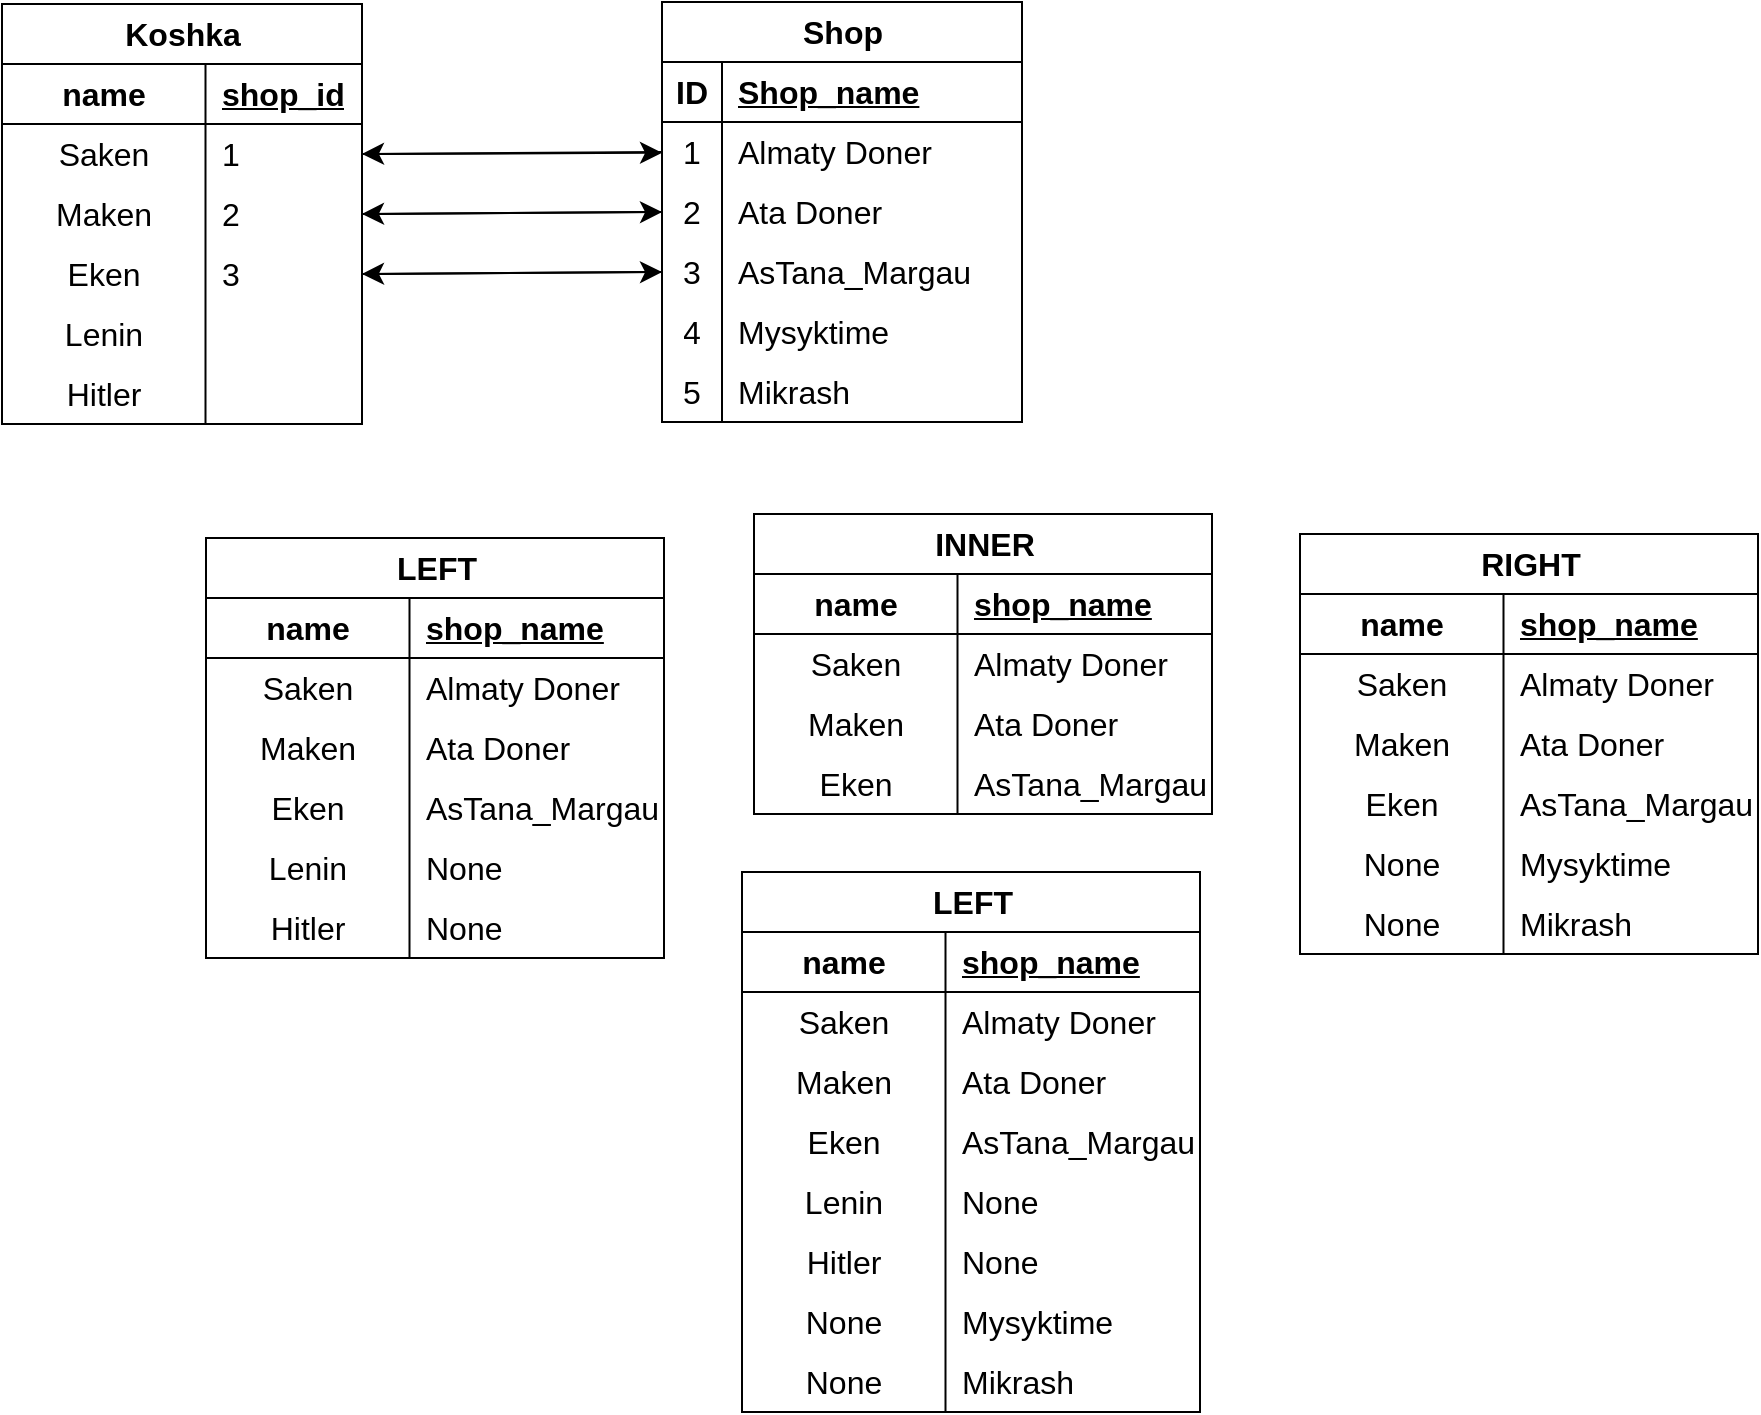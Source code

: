 <mxfile version="21.2.1" type="github">
  <diagram name="Page-1" id="oTJEGH0qG9EOjpJchrXq">
    <mxGraphModel dx="1280" dy="932" grid="0" gridSize="10" guides="1" tooltips="1" connect="1" arrows="1" fold="1" page="0" pageScale="1" pageWidth="850" pageHeight="1100" math="0" shadow="0">
      <root>
        <mxCell id="0" />
        <mxCell id="1" parent="0" />
        <mxCell id="uhhG-tSbH3f3rpzBhe6S-27" value="Koshka" style="shape=table;startSize=30;container=1;collapsible=1;childLayout=tableLayout;fixedRows=1;rowLines=0;fontStyle=1;align=center;resizeLast=1;html=1;fontSize=16;" vertex="1" parent="1">
          <mxGeometry x="-242" y="-24" width="180" height="210" as="geometry" />
        </mxCell>
        <mxCell id="uhhG-tSbH3f3rpzBhe6S-28" value="" style="shape=tableRow;horizontal=0;startSize=0;swimlaneHead=0;swimlaneBody=0;fillColor=none;collapsible=0;dropTarget=0;points=[[0,0.5],[1,0.5]];portConstraint=eastwest;top=0;left=0;right=0;bottom=1;fontSize=16;" vertex="1" parent="uhhG-tSbH3f3rpzBhe6S-27">
          <mxGeometry y="30" width="180" height="30" as="geometry" />
        </mxCell>
        <mxCell id="uhhG-tSbH3f3rpzBhe6S-29" value="name" style="shape=partialRectangle;connectable=0;fillColor=none;top=0;left=0;bottom=0;right=0;fontStyle=1;overflow=hidden;whiteSpace=wrap;html=1;fontSize=16;" vertex="1" parent="uhhG-tSbH3f3rpzBhe6S-28">
          <mxGeometry width="101.75" height="30" as="geometry">
            <mxRectangle width="101.75" height="30" as="alternateBounds" />
          </mxGeometry>
        </mxCell>
        <mxCell id="uhhG-tSbH3f3rpzBhe6S-30" value="shop_id" style="shape=partialRectangle;connectable=0;fillColor=none;top=0;left=0;bottom=0;right=0;align=left;spacingLeft=6;fontStyle=5;overflow=hidden;whiteSpace=wrap;html=1;fontSize=16;" vertex="1" parent="uhhG-tSbH3f3rpzBhe6S-28">
          <mxGeometry x="101.75" width="78.25" height="30" as="geometry">
            <mxRectangle width="78.25" height="30" as="alternateBounds" />
          </mxGeometry>
        </mxCell>
        <mxCell id="uhhG-tSbH3f3rpzBhe6S-31" value="" style="shape=tableRow;horizontal=0;startSize=0;swimlaneHead=0;swimlaneBody=0;fillColor=none;collapsible=0;dropTarget=0;points=[[0,0.5],[1,0.5]];portConstraint=eastwest;top=0;left=0;right=0;bottom=0;fontSize=16;" vertex="1" parent="uhhG-tSbH3f3rpzBhe6S-27">
          <mxGeometry y="60" width="180" height="30" as="geometry" />
        </mxCell>
        <mxCell id="uhhG-tSbH3f3rpzBhe6S-32" value="Saken" style="shape=partialRectangle;connectable=0;fillColor=none;top=0;left=0;bottom=0;right=0;editable=1;overflow=hidden;whiteSpace=wrap;html=1;fontSize=16;" vertex="1" parent="uhhG-tSbH3f3rpzBhe6S-31">
          <mxGeometry width="101.75" height="30" as="geometry">
            <mxRectangle width="101.75" height="30" as="alternateBounds" />
          </mxGeometry>
        </mxCell>
        <mxCell id="uhhG-tSbH3f3rpzBhe6S-33" value="1" style="shape=partialRectangle;connectable=0;fillColor=none;top=0;left=0;bottom=0;right=0;align=left;spacingLeft=6;overflow=hidden;whiteSpace=wrap;html=1;fontSize=16;" vertex="1" parent="uhhG-tSbH3f3rpzBhe6S-31">
          <mxGeometry x="101.75" width="78.25" height="30" as="geometry">
            <mxRectangle width="78.25" height="30" as="alternateBounds" />
          </mxGeometry>
        </mxCell>
        <mxCell id="uhhG-tSbH3f3rpzBhe6S-34" value="" style="shape=tableRow;horizontal=0;startSize=0;swimlaneHead=0;swimlaneBody=0;fillColor=none;collapsible=0;dropTarget=0;points=[[0,0.5],[1,0.5]];portConstraint=eastwest;top=0;left=0;right=0;bottom=0;fontSize=16;" vertex="1" parent="uhhG-tSbH3f3rpzBhe6S-27">
          <mxGeometry y="90" width="180" height="30" as="geometry" />
        </mxCell>
        <mxCell id="uhhG-tSbH3f3rpzBhe6S-35" value="&lt;div&gt;Maken&lt;/div&gt;" style="shape=partialRectangle;connectable=0;fillColor=none;top=0;left=0;bottom=0;right=0;editable=1;overflow=hidden;whiteSpace=wrap;html=1;fontSize=16;" vertex="1" parent="uhhG-tSbH3f3rpzBhe6S-34">
          <mxGeometry width="101.75" height="30" as="geometry">
            <mxRectangle width="101.75" height="30" as="alternateBounds" />
          </mxGeometry>
        </mxCell>
        <mxCell id="uhhG-tSbH3f3rpzBhe6S-36" value="2" style="shape=partialRectangle;connectable=0;fillColor=none;top=0;left=0;bottom=0;right=0;align=left;spacingLeft=6;overflow=hidden;whiteSpace=wrap;html=1;fontSize=16;" vertex="1" parent="uhhG-tSbH3f3rpzBhe6S-34">
          <mxGeometry x="101.75" width="78.25" height="30" as="geometry">
            <mxRectangle width="78.25" height="30" as="alternateBounds" />
          </mxGeometry>
        </mxCell>
        <mxCell id="uhhG-tSbH3f3rpzBhe6S-37" value="" style="shape=tableRow;horizontal=0;startSize=0;swimlaneHead=0;swimlaneBody=0;fillColor=none;collapsible=0;dropTarget=0;points=[[0,0.5],[1,0.5]];portConstraint=eastwest;top=0;left=0;right=0;bottom=0;fontSize=16;" vertex="1" parent="uhhG-tSbH3f3rpzBhe6S-27">
          <mxGeometry y="120" width="180" height="30" as="geometry" />
        </mxCell>
        <mxCell id="uhhG-tSbH3f3rpzBhe6S-38" value="Eken" style="shape=partialRectangle;connectable=0;fillColor=none;top=0;left=0;bottom=0;right=0;editable=1;overflow=hidden;whiteSpace=wrap;html=1;fontSize=16;" vertex="1" parent="uhhG-tSbH3f3rpzBhe6S-37">
          <mxGeometry width="101.75" height="30" as="geometry">
            <mxRectangle width="101.75" height="30" as="alternateBounds" />
          </mxGeometry>
        </mxCell>
        <mxCell id="uhhG-tSbH3f3rpzBhe6S-39" value="3" style="shape=partialRectangle;connectable=0;fillColor=none;top=0;left=0;bottom=0;right=0;align=left;spacingLeft=6;overflow=hidden;whiteSpace=wrap;html=1;fontSize=16;" vertex="1" parent="uhhG-tSbH3f3rpzBhe6S-37">
          <mxGeometry x="101.75" width="78.25" height="30" as="geometry">
            <mxRectangle width="78.25" height="30" as="alternateBounds" />
          </mxGeometry>
        </mxCell>
        <mxCell id="uhhG-tSbH3f3rpzBhe6S-40" style="shape=tableRow;horizontal=0;startSize=0;swimlaneHead=0;swimlaneBody=0;fillColor=none;collapsible=0;dropTarget=0;points=[[0,0.5],[1,0.5]];portConstraint=eastwest;top=0;left=0;right=0;bottom=0;fontSize=16;" vertex="1" parent="uhhG-tSbH3f3rpzBhe6S-27">
          <mxGeometry y="150" width="180" height="30" as="geometry" />
        </mxCell>
        <mxCell id="uhhG-tSbH3f3rpzBhe6S-41" value="Lenin" style="shape=partialRectangle;connectable=0;fillColor=none;top=0;left=0;bottom=0;right=0;editable=1;overflow=hidden;whiteSpace=wrap;html=1;fontSize=16;" vertex="1" parent="uhhG-tSbH3f3rpzBhe6S-40">
          <mxGeometry width="101.75" height="30" as="geometry">
            <mxRectangle width="101.75" height="30" as="alternateBounds" />
          </mxGeometry>
        </mxCell>
        <mxCell id="uhhG-tSbH3f3rpzBhe6S-42" style="shape=partialRectangle;connectable=0;fillColor=none;top=0;left=0;bottom=0;right=0;align=left;spacingLeft=6;overflow=hidden;whiteSpace=wrap;html=1;fontSize=16;" vertex="1" parent="uhhG-tSbH3f3rpzBhe6S-40">
          <mxGeometry x="101.75" width="78.25" height="30" as="geometry">
            <mxRectangle width="78.25" height="30" as="alternateBounds" />
          </mxGeometry>
        </mxCell>
        <mxCell id="uhhG-tSbH3f3rpzBhe6S-43" style="shape=tableRow;horizontal=0;startSize=0;swimlaneHead=0;swimlaneBody=0;fillColor=none;collapsible=0;dropTarget=0;points=[[0,0.5],[1,0.5]];portConstraint=eastwest;top=0;left=0;right=0;bottom=0;fontSize=16;" vertex="1" parent="uhhG-tSbH3f3rpzBhe6S-27">
          <mxGeometry y="180" width="180" height="30" as="geometry" />
        </mxCell>
        <mxCell id="uhhG-tSbH3f3rpzBhe6S-44" value="Hitler" style="shape=partialRectangle;connectable=0;fillColor=none;top=0;left=0;bottom=0;right=0;editable=1;overflow=hidden;whiteSpace=wrap;html=1;fontSize=16;" vertex="1" parent="uhhG-tSbH3f3rpzBhe6S-43">
          <mxGeometry width="101.75" height="30" as="geometry">
            <mxRectangle width="101.75" height="30" as="alternateBounds" />
          </mxGeometry>
        </mxCell>
        <mxCell id="uhhG-tSbH3f3rpzBhe6S-45" style="shape=partialRectangle;connectable=0;fillColor=none;top=0;left=0;bottom=0;right=0;align=left;spacingLeft=6;overflow=hidden;whiteSpace=wrap;html=1;fontSize=16;" vertex="1" parent="uhhG-tSbH3f3rpzBhe6S-43">
          <mxGeometry x="101.75" width="78.25" height="30" as="geometry">
            <mxRectangle width="78.25" height="30" as="alternateBounds" />
          </mxGeometry>
        </mxCell>
        <mxCell id="uhhG-tSbH3f3rpzBhe6S-46" value="Shop" style="shape=table;startSize=30;container=1;collapsible=1;childLayout=tableLayout;fixedRows=1;rowLines=0;fontStyle=1;align=center;resizeLast=1;html=1;fontSize=16;" vertex="1" parent="1">
          <mxGeometry x="88" y="-25" width="180" height="210" as="geometry" />
        </mxCell>
        <mxCell id="uhhG-tSbH3f3rpzBhe6S-47" value="" style="shape=tableRow;horizontal=0;startSize=0;swimlaneHead=0;swimlaneBody=0;fillColor=none;collapsible=0;dropTarget=0;points=[[0,0.5],[1,0.5]];portConstraint=eastwest;top=0;left=0;right=0;bottom=1;fontSize=16;" vertex="1" parent="uhhG-tSbH3f3rpzBhe6S-46">
          <mxGeometry y="30" width="180" height="30" as="geometry" />
        </mxCell>
        <mxCell id="uhhG-tSbH3f3rpzBhe6S-48" value="ID" style="shape=partialRectangle;connectable=0;fillColor=none;top=0;left=0;bottom=0;right=0;fontStyle=1;overflow=hidden;whiteSpace=wrap;html=1;fontSize=16;" vertex="1" parent="uhhG-tSbH3f3rpzBhe6S-47">
          <mxGeometry width="30" height="30" as="geometry">
            <mxRectangle width="30" height="30" as="alternateBounds" />
          </mxGeometry>
        </mxCell>
        <mxCell id="uhhG-tSbH3f3rpzBhe6S-49" value="Shop_name" style="shape=partialRectangle;connectable=0;fillColor=none;top=0;left=0;bottom=0;right=0;align=left;spacingLeft=6;fontStyle=5;overflow=hidden;whiteSpace=wrap;html=1;fontSize=16;" vertex="1" parent="uhhG-tSbH3f3rpzBhe6S-47">
          <mxGeometry x="30" width="150" height="30" as="geometry">
            <mxRectangle width="150" height="30" as="alternateBounds" />
          </mxGeometry>
        </mxCell>
        <mxCell id="uhhG-tSbH3f3rpzBhe6S-50" value="" style="shape=tableRow;horizontal=0;startSize=0;swimlaneHead=0;swimlaneBody=0;fillColor=none;collapsible=0;dropTarget=0;points=[[0,0.5],[1,0.5]];portConstraint=eastwest;top=0;left=0;right=0;bottom=0;fontSize=16;" vertex="1" parent="uhhG-tSbH3f3rpzBhe6S-46">
          <mxGeometry y="60" width="180" height="30" as="geometry" />
        </mxCell>
        <mxCell id="uhhG-tSbH3f3rpzBhe6S-51" value="&lt;div&gt;1&lt;/div&gt;" style="shape=partialRectangle;connectable=0;fillColor=none;top=0;left=0;bottom=0;right=0;editable=1;overflow=hidden;whiteSpace=wrap;html=1;fontSize=16;" vertex="1" parent="uhhG-tSbH3f3rpzBhe6S-50">
          <mxGeometry width="30" height="30" as="geometry">
            <mxRectangle width="30" height="30" as="alternateBounds" />
          </mxGeometry>
        </mxCell>
        <mxCell id="uhhG-tSbH3f3rpzBhe6S-52" value="&lt;div&gt;Almaty Doner&lt;br&gt;&lt;/div&gt;" style="shape=partialRectangle;connectable=0;fillColor=none;top=0;left=0;bottom=0;right=0;align=left;spacingLeft=6;overflow=hidden;whiteSpace=wrap;html=1;fontSize=16;" vertex="1" parent="uhhG-tSbH3f3rpzBhe6S-50">
          <mxGeometry x="30" width="150" height="30" as="geometry">
            <mxRectangle width="150" height="30" as="alternateBounds" />
          </mxGeometry>
        </mxCell>
        <mxCell id="uhhG-tSbH3f3rpzBhe6S-53" value="" style="shape=tableRow;horizontal=0;startSize=0;swimlaneHead=0;swimlaneBody=0;fillColor=none;collapsible=0;dropTarget=0;points=[[0,0.5],[1,0.5]];portConstraint=eastwest;top=0;left=0;right=0;bottom=0;fontSize=16;" vertex="1" parent="uhhG-tSbH3f3rpzBhe6S-46">
          <mxGeometry y="90" width="180" height="30" as="geometry" />
        </mxCell>
        <mxCell id="uhhG-tSbH3f3rpzBhe6S-54" value="2" style="shape=partialRectangle;connectable=0;fillColor=none;top=0;left=0;bottom=0;right=0;editable=1;overflow=hidden;whiteSpace=wrap;html=1;fontSize=16;" vertex="1" parent="uhhG-tSbH3f3rpzBhe6S-53">
          <mxGeometry width="30" height="30" as="geometry">
            <mxRectangle width="30" height="30" as="alternateBounds" />
          </mxGeometry>
        </mxCell>
        <mxCell id="uhhG-tSbH3f3rpzBhe6S-55" value="&lt;div&gt;Ata Doner&lt;/div&gt;" style="shape=partialRectangle;connectable=0;fillColor=none;top=0;left=0;bottom=0;right=0;align=left;spacingLeft=6;overflow=hidden;whiteSpace=wrap;html=1;fontSize=16;" vertex="1" parent="uhhG-tSbH3f3rpzBhe6S-53">
          <mxGeometry x="30" width="150" height="30" as="geometry">
            <mxRectangle width="150" height="30" as="alternateBounds" />
          </mxGeometry>
        </mxCell>
        <mxCell id="uhhG-tSbH3f3rpzBhe6S-56" value="" style="shape=tableRow;horizontal=0;startSize=0;swimlaneHead=0;swimlaneBody=0;fillColor=none;collapsible=0;dropTarget=0;points=[[0,0.5],[1,0.5]];portConstraint=eastwest;top=0;left=0;right=0;bottom=0;fontSize=16;" vertex="1" parent="uhhG-tSbH3f3rpzBhe6S-46">
          <mxGeometry y="120" width="180" height="30" as="geometry" />
        </mxCell>
        <mxCell id="uhhG-tSbH3f3rpzBhe6S-57" value="3" style="shape=partialRectangle;connectable=0;fillColor=none;top=0;left=0;bottom=0;right=0;editable=1;overflow=hidden;whiteSpace=wrap;html=1;fontSize=16;" vertex="1" parent="uhhG-tSbH3f3rpzBhe6S-56">
          <mxGeometry width="30" height="30" as="geometry">
            <mxRectangle width="30" height="30" as="alternateBounds" />
          </mxGeometry>
        </mxCell>
        <mxCell id="uhhG-tSbH3f3rpzBhe6S-58" value="&lt;div&gt;AsTana_Margau&lt;/div&gt;" style="shape=partialRectangle;connectable=0;fillColor=none;top=0;left=0;bottom=0;right=0;align=left;spacingLeft=6;overflow=hidden;whiteSpace=wrap;html=1;fontSize=16;" vertex="1" parent="uhhG-tSbH3f3rpzBhe6S-56">
          <mxGeometry x="30" width="150" height="30" as="geometry">
            <mxRectangle width="150" height="30" as="alternateBounds" />
          </mxGeometry>
        </mxCell>
        <mxCell id="uhhG-tSbH3f3rpzBhe6S-59" style="shape=tableRow;horizontal=0;startSize=0;swimlaneHead=0;swimlaneBody=0;fillColor=none;collapsible=0;dropTarget=0;points=[[0,0.5],[1,0.5]];portConstraint=eastwest;top=0;left=0;right=0;bottom=0;fontSize=16;" vertex="1" parent="uhhG-tSbH3f3rpzBhe6S-46">
          <mxGeometry y="150" width="180" height="30" as="geometry" />
        </mxCell>
        <mxCell id="uhhG-tSbH3f3rpzBhe6S-60" value="4" style="shape=partialRectangle;connectable=0;fillColor=none;top=0;left=0;bottom=0;right=0;editable=1;overflow=hidden;whiteSpace=wrap;html=1;fontSize=16;" vertex="1" parent="uhhG-tSbH3f3rpzBhe6S-59">
          <mxGeometry width="30" height="30" as="geometry">
            <mxRectangle width="30" height="30" as="alternateBounds" />
          </mxGeometry>
        </mxCell>
        <mxCell id="uhhG-tSbH3f3rpzBhe6S-61" value="Mysyktime" style="shape=partialRectangle;connectable=0;fillColor=none;top=0;left=0;bottom=0;right=0;align=left;spacingLeft=6;overflow=hidden;whiteSpace=wrap;html=1;fontSize=16;" vertex="1" parent="uhhG-tSbH3f3rpzBhe6S-59">
          <mxGeometry x="30" width="150" height="30" as="geometry">
            <mxRectangle width="150" height="30" as="alternateBounds" />
          </mxGeometry>
        </mxCell>
        <mxCell id="uhhG-tSbH3f3rpzBhe6S-62" style="shape=tableRow;horizontal=0;startSize=0;swimlaneHead=0;swimlaneBody=0;fillColor=none;collapsible=0;dropTarget=0;points=[[0,0.5],[1,0.5]];portConstraint=eastwest;top=0;left=0;right=0;bottom=0;fontSize=16;" vertex="1" parent="uhhG-tSbH3f3rpzBhe6S-46">
          <mxGeometry y="180" width="180" height="30" as="geometry" />
        </mxCell>
        <mxCell id="uhhG-tSbH3f3rpzBhe6S-63" value="5" style="shape=partialRectangle;connectable=0;fillColor=none;top=0;left=0;bottom=0;right=0;editable=1;overflow=hidden;whiteSpace=wrap;html=1;fontSize=16;" vertex="1" parent="uhhG-tSbH3f3rpzBhe6S-62">
          <mxGeometry width="30" height="30" as="geometry">
            <mxRectangle width="30" height="30" as="alternateBounds" />
          </mxGeometry>
        </mxCell>
        <mxCell id="uhhG-tSbH3f3rpzBhe6S-64" value="Mikrash" style="shape=partialRectangle;connectable=0;fillColor=none;top=0;left=0;bottom=0;right=0;align=left;spacingLeft=6;overflow=hidden;whiteSpace=wrap;html=1;fontSize=16;" vertex="1" parent="uhhG-tSbH3f3rpzBhe6S-62">
          <mxGeometry x="30" width="150" height="30" as="geometry">
            <mxRectangle width="150" height="30" as="alternateBounds" />
          </mxGeometry>
        </mxCell>
        <mxCell id="uhhG-tSbH3f3rpzBhe6S-65" value="LEFT" style="shape=table;startSize=30;container=1;collapsible=1;childLayout=tableLayout;fixedRows=1;rowLines=0;fontStyle=1;align=center;resizeLast=1;html=1;fontSize=16;" vertex="1" parent="1">
          <mxGeometry x="-140" y="243" width="229" height="210" as="geometry" />
        </mxCell>
        <mxCell id="uhhG-tSbH3f3rpzBhe6S-66" value="" style="shape=tableRow;horizontal=0;startSize=0;swimlaneHead=0;swimlaneBody=0;fillColor=none;collapsible=0;dropTarget=0;points=[[0,0.5],[1,0.5]];portConstraint=eastwest;top=0;left=0;right=0;bottom=1;fontSize=16;" vertex="1" parent="uhhG-tSbH3f3rpzBhe6S-65">
          <mxGeometry y="30" width="229" height="30" as="geometry" />
        </mxCell>
        <mxCell id="uhhG-tSbH3f3rpzBhe6S-67" value="name" style="shape=partialRectangle;connectable=0;fillColor=none;top=0;left=0;bottom=0;right=0;fontStyle=1;overflow=hidden;whiteSpace=wrap;html=1;fontSize=16;" vertex="1" parent="uhhG-tSbH3f3rpzBhe6S-66">
          <mxGeometry width="101.75" height="30" as="geometry">
            <mxRectangle width="101.75" height="30" as="alternateBounds" />
          </mxGeometry>
        </mxCell>
        <mxCell id="uhhG-tSbH3f3rpzBhe6S-68" value="shop_name" style="shape=partialRectangle;connectable=0;fillColor=none;top=0;left=0;bottom=0;right=0;align=left;spacingLeft=6;fontStyle=5;overflow=hidden;whiteSpace=wrap;html=1;fontSize=16;" vertex="1" parent="uhhG-tSbH3f3rpzBhe6S-66">
          <mxGeometry x="101.75" width="127.25" height="30" as="geometry">
            <mxRectangle width="127.25" height="30" as="alternateBounds" />
          </mxGeometry>
        </mxCell>
        <mxCell id="uhhG-tSbH3f3rpzBhe6S-69" value="" style="shape=tableRow;horizontal=0;startSize=0;swimlaneHead=0;swimlaneBody=0;fillColor=none;collapsible=0;dropTarget=0;points=[[0,0.5],[1,0.5]];portConstraint=eastwest;top=0;left=0;right=0;bottom=0;fontSize=16;" vertex="1" parent="uhhG-tSbH3f3rpzBhe6S-65">
          <mxGeometry y="60" width="229" height="30" as="geometry" />
        </mxCell>
        <mxCell id="uhhG-tSbH3f3rpzBhe6S-70" value="Saken" style="shape=partialRectangle;connectable=0;fillColor=none;top=0;left=0;bottom=0;right=0;editable=1;overflow=hidden;whiteSpace=wrap;html=1;fontSize=16;" vertex="1" parent="uhhG-tSbH3f3rpzBhe6S-69">
          <mxGeometry width="101.75" height="30" as="geometry">
            <mxRectangle width="101.75" height="30" as="alternateBounds" />
          </mxGeometry>
        </mxCell>
        <mxCell id="uhhG-tSbH3f3rpzBhe6S-71" value="&lt;div&gt;Almaty Doner&lt;br&gt;&lt;/div&gt;" style="shape=partialRectangle;connectable=0;fillColor=none;top=0;left=0;bottom=0;right=0;align=left;spacingLeft=6;overflow=hidden;whiteSpace=wrap;html=1;fontSize=16;" vertex="1" parent="uhhG-tSbH3f3rpzBhe6S-69">
          <mxGeometry x="101.75" width="127.25" height="30" as="geometry">
            <mxRectangle width="127.25" height="30" as="alternateBounds" />
          </mxGeometry>
        </mxCell>
        <mxCell id="uhhG-tSbH3f3rpzBhe6S-72" value="" style="shape=tableRow;horizontal=0;startSize=0;swimlaneHead=0;swimlaneBody=0;fillColor=none;collapsible=0;dropTarget=0;points=[[0,0.5],[1,0.5]];portConstraint=eastwest;top=0;left=0;right=0;bottom=0;fontSize=16;" vertex="1" parent="uhhG-tSbH3f3rpzBhe6S-65">
          <mxGeometry y="90" width="229" height="30" as="geometry" />
        </mxCell>
        <mxCell id="uhhG-tSbH3f3rpzBhe6S-73" value="&lt;div&gt;Maken&lt;/div&gt;" style="shape=partialRectangle;connectable=0;fillColor=none;top=0;left=0;bottom=0;right=0;editable=1;overflow=hidden;whiteSpace=wrap;html=1;fontSize=16;" vertex="1" parent="uhhG-tSbH3f3rpzBhe6S-72">
          <mxGeometry width="101.75" height="30" as="geometry">
            <mxRectangle width="101.75" height="30" as="alternateBounds" />
          </mxGeometry>
        </mxCell>
        <mxCell id="uhhG-tSbH3f3rpzBhe6S-74" value="&lt;div&gt;Ata Doner&lt;/div&gt;" style="shape=partialRectangle;connectable=0;fillColor=none;top=0;left=0;bottom=0;right=0;align=left;spacingLeft=6;overflow=hidden;whiteSpace=wrap;html=1;fontSize=16;" vertex="1" parent="uhhG-tSbH3f3rpzBhe6S-72">
          <mxGeometry x="101.75" width="127.25" height="30" as="geometry">
            <mxRectangle width="127.25" height="30" as="alternateBounds" />
          </mxGeometry>
        </mxCell>
        <mxCell id="uhhG-tSbH3f3rpzBhe6S-75" value="" style="shape=tableRow;horizontal=0;startSize=0;swimlaneHead=0;swimlaneBody=0;fillColor=none;collapsible=0;dropTarget=0;points=[[0,0.5],[1,0.5]];portConstraint=eastwest;top=0;left=0;right=0;bottom=0;fontSize=16;" vertex="1" parent="uhhG-tSbH3f3rpzBhe6S-65">
          <mxGeometry y="120" width="229" height="30" as="geometry" />
        </mxCell>
        <mxCell id="uhhG-tSbH3f3rpzBhe6S-76" value="Eken" style="shape=partialRectangle;connectable=0;fillColor=none;top=0;left=0;bottom=0;right=0;editable=1;overflow=hidden;whiteSpace=wrap;html=1;fontSize=16;" vertex="1" parent="uhhG-tSbH3f3rpzBhe6S-75">
          <mxGeometry width="101.75" height="30" as="geometry">
            <mxRectangle width="101.75" height="30" as="alternateBounds" />
          </mxGeometry>
        </mxCell>
        <mxCell id="uhhG-tSbH3f3rpzBhe6S-77" value="&lt;div&gt;AsTana_Margau&lt;/div&gt;" style="shape=partialRectangle;connectable=0;fillColor=none;top=0;left=0;bottom=0;right=0;align=left;spacingLeft=6;overflow=hidden;whiteSpace=wrap;html=1;fontSize=16;" vertex="1" parent="uhhG-tSbH3f3rpzBhe6S-75">
          <mxGeometry x="101.75" width="127.25" height="30" as="geometry">
            <mxRectangle width="127.25" height="30" as="alternateBounds" />
          </mxGeometry>
        </mxCell>
        <mxCell id="uhhG-tSbH3f3rpzBhe6S-78" style="shape=tableRow;horizontal=0;startSize=0;swimlaneHead=0;swimlaneBody=0;fillColor=none;collapsible=0;dropTarget=0;points=[[0,0.5],[1,0.5]];portConstraint=eastwest;top=0;left=0;right=0;bottom=0;fontSize=16;" vertex="1" parent="uhhG-tSbH3f3rpzBhe6S-65">
          <mxGeometry y="150" width="229" height="30" as="geometry" />
        </mxCell>
        <mxCell id="uhhG-tSbH3f3rpzBhe6S-79" value="Lenin" style="shape=partialRectangle;connectable=0;fillColor=none;top=0;left=0;bottom=0;right=0;editable=1;overflow=hidden;whiteSpace=wrap;html=1;fontSize=16;" vertex="1" parent="uhhG-tSbH3f3rpzBhe6S-78">
          <mxGeometry width="101.75" height="30" as="geometry">
            <mxRectangle width="101.75" height="30" as="alternateBounds" />
          </mxGeometry>
        </mxCell>
        <mxCell id="uhhG-tSbH3f3rpzBhe6S-80" value="&lt;div&gt;None&lt;span style=&quot;white-space: pre;&quot;&gt;	&lt;/span&gt;&lt;/div&gt;" style="shape=partialRectangle;connectable=0;fillColor=none;top=0;left=0;bottom=0;right=0;align=left;spacingLeft=6;overflow=hidden;whiteSpace=wrap;html=1;fontSize=16;" vertex="1" parent="uhhG-tSbH3f3rpzBhe6S-78">
          <mxGeometry x="101.75" width="127.25" height="30" as="geometry">
            <mxRectangle width="127.25" height="30" as="alternateBounds" />
          </mxGeometry>
        </mxCell>
        <mxCell id="uhhG-tSbH3f3rpzBhe6S-81" style="shape=tableRow;horizontal=0;startSize=0;swimlaneHead=0;swimlaneBody=0;fillColor=none;collapsible=0;dropTarget=0;points=[[0,0.5],[1,0.5]];portConstraint=eastwest;top=0;left=0;right=0;bottom=0;fontSize=16;" vertex="1" parent="uhhG-tSbH3f3rpzBhe6S-65">
          <mxGeometry y="180" width="229" height="30" as="geometry" />
        </mxCell>
        <mxCell id="uhhG-tSbH3f3rpzBhe6S-82" value="Hitler" style="shape=partialRectangle;connectable=0;fillColor=none;top=0;left=0;bottom=0;right=0;editable=1;overflow=hidden;whiteSpace=wrap;html=1;fontSize=16;" vertex="1" parent="uhhG-tSbH3f3rpzBhe6S-81">
          <mxGeometry width="101.75" height="30" as="geometry">
            <mxRectangle width="101.75" height="30" as="alternateBounds" />
          </mxGeometry>
        </mxCell>
        <mxCell id="uhhG-tSbH3f3rpzBhe6S-83" value="None" style="shape=partialRectangle;connectable=0;fillColor=none;top=0;left=0;bottom=0;right=0;align=left;spacingLeft=6;overflow=hidden;whiteSpace=wrap;html=1;fontSize=16;" vertex="1" parent="uhhG-tSbH3f3rpzBhe6S-81">
          <mxGeometry x="101.75" width="127.25" height="30" as="geometry">
            <mxRectangle width="127.25" height="30" as="alternateBounds" />
          </mxGeometry>
        </mxCell>
        <mxCell id="uhhG-tSbH3f3rpzBhe6S-84" value="INNER" style="shape=table;startSize=30;container=1;collapsible=1;childLayout=tableLayout;fixedRows=1;rowLines=0;fontStyle=1;align=center;resizeLast=1;html=1;fontSize=16;" vertex="1" parent="1">
          <mxGeometry x="134" y="231" width="229" height="150" as="geometry" />
        </mxCell>
        <mxCell id="uhhG-tSbH3f3rpzBhe6S-85" value="" style="shape=tableRow;horizontal=0;startSize=0;swimlaneHead=0;swimlaneBody=0;fillColor=none;collapsible=0;dropTarget=0;points=[[0,0.5],[1,0.5]];portConstraint=eastwest;top=0;left=0;right=0;bottom=1;fontSize=16;" vertex="1" parent="uhhG-tSbH3f3rpzBhe6S-84">
          <mxGeometry y="30" width="229" height="30" as="geometry" />
        </mxCell>
        <mxCell id="uhhG-tSbH3f3rpzBhe6S-86" value="name" style="shape=partialRectangle;connectable=0;fillColor=none;top=0;left=0;bottom=0;right=0;fontStyle=1;overflow=hidden;whiteSpace=wrap;html=1;fontSize=16;" vertex="1" parent="uhhG-tSbH3f3rpzBhe6S-85">
          <mxGeometry width="101.75" height="30" as="geometry">
            <mxRectangle width="101.75" height="30" as="alternateBounds" />
          </mxGeometry>
        </mxCell>
        <mxCell id="uhhG-tSbH3f3rpzBhe6S-87" value="shop_name" style="shape=partialRectangle;connectable=0;fillColor=none;top=0;left=0;bottom=0;right=0;align=left;spacingLeft=6;fontStyle=5;overflow=hidden;whiteSpace=wrap;html=1;fontSize=16;" vertex="1" parent="uhhG-tSbH3f3rpzBhe6S-85">
          <mxGeometry x="101.75" width="127.25" height="30" as="geometry">
            <mxRectangle width="127.25" height="30" as="alternateBounds" />
          </mxGeometry>
        </mxCell>
        <mxCell id="uhhG-tSbH3f3rpzBhe6S-88" value="" style="shape=tableRow;horizontal=0;startSize=0;swimlaneHead=0;swimlaneBody=0;fillColor=none;collapsible=0;dropTarget=0;points=[[0,0.5],[1,0.5]];portConstraint=eastwest;top=0;left=0;right=0;bottom=0;fontSize=16;" vertex="1" parent="uhhG-tSbH3f3rpzBhe6S-84">
          <mxGeometry y="60" width="229" height="30" as="geometry" />
        </mxCell>
        <mxCell id="uhhG-tSbH3f3rpzBhe6S-89" value="Saken" style="shape=partialRectangle;connectable=0;fillColor=none;top=0;left=0;bottom=0;right=0;editable=1;overflow=hidden;whiteSpace=wrap;html=1;fontSize=16;" vertex="1" parent="uhhG-tSbH3f3rpzBhe6S-88">
          <mxGeometry width="101.75" height="30" as="geometry">
            <mxRectangle width="101.75" height="30" as="alternateBounds" />
          </mxGeometry>
        </mxCell>
        <mxCell id="uhhG-tSbH3f3rpzBhe6S-90" value="&lt;div&gt;Almaty Doner&lt;br&gt;&lt;/div&gt;" style="shape=partialRectangle;connectable=0;fillColor=none;top=0;left=0;bottom=0;right=0;align=left;spacingLeft=6;overflow=hidden;whiteSpace=wrap;html=1;fontSize=16;" vertex="1" parent="uhhG-tSbH3f3rpzBhe6S-88">
          <mxGeometry x="101.75" width="127.25" height="30" as="geometry">
            <mxRectangle width="127.25" height="30" as="alternateBounds" />
          </mxGeometry>
        </mxCell>
        <mxCell id="uhhG-tSbH3f3rpzBhe6S-91" value="" style="shape=tableRow;horizontal=0;startSize=0;swimlaneHead=0;swimlaneBody=0;fillColor=none;collapsible=0;dropTarget=0;points=[[0,0.5],[1,0.5]];portConstraint=eastwest;top=0;left=0;right=0;bottom=0;fontSize=16;" vertex="1" parent="uhhG-tSbH3f3rpzBhe6S-84">
          <mxGeometry y="90" width="229" height="30" as="geometry" />
        </mxCell>
        <mxCell id="uhhG-tSbH3f3rpzBhe6S-92" value="&lt;div&gt;Maken&lt;/div&gt;" style="shape=partialRectangle;connectable=0;fillColor=none;top=0;left=0;bottom=0;right=0;editable=1;overflow=hidden;whiteSpace=wrap;html=1;fontSize=16;" vertex="1" parent="uhhG-tSbH3f3rpzBhe6S-91">
          <mxGeometry width="101.75" height="30" as="geometry">
            <mxRectangle width="101.75" height="30" as="alternateBounds" />
          </mxGeometry>
        </mxCell>
        <mxCell id="uhhG-tSbH3f3rpzBhe6S-93" value="&lt;div&gt;Ata Doner&lt;/div&gt;" style="shape=partialRectangle;connectable=0;fillColor=none;top=0;left=0;bottom=0;right=0;align=left;spacingLeft=6;overflow=hidden;whiteSpace=wrap;html=1;fontSize=16;" vertex="1" parent="uhhG-tSbH3f3rpzBhe6S-91">
          <mxGeometry x="101.75" width="127.25" height="30" as="geometry">
            <mxRectangle width="127.25" height="30" as="alternateBounds" />
          </mxGeometry>
        </mxCell>
        <mxCell id="uhhG-tSbH3f3rpzBhe6S-94" value="" style="shape=tableRow;horizontal=0;startSize=0;swimlaneHead=0;swimlaneBody=0;fillColor=none;collapsible=0;dropTarget=0;points=[[0,0.5],[1,0.5]];portConstraint=eastwest;top=0;left=0;right=0;bottom=0;fontSize=16;" vertex="1" parent="uhhG-tSbH3f3rpzBhe6S-84">
          <mxGeometry y="120" width="229" height="30" as="geometry" />
        </mxCell>
        <mxCell id="uhhG-tSbH3f3rpzBhe6S-95" value="Eken" style="shape=partialRectangle;connectable=0;fillColor=none;top=0;left=0;bottom=0;right=0;editable=1;overflow=hidden;whiteSpace=wrap;html=1;fontSize=16;" vertex="1" parent="uhhG-tSbH3f3rpzBhe6S-94">
          <mxGeometry width="101.75" height="30" as="geometry">
            <mxRectangle width="101.75" height="30" as="alternateBounds" />
          </mxGeometry>
        </mxCell>
        <mxCell id="uhhG-tSbH3f3rpzBhe6S-96" value="&lt;div&gt;AsTana_Margau&lt;/div&gt;" style="shape=partialRectangle;connectable=0;fillColor=none;top=0;left=0;bottom=0;right=0;align=left;spacingLeft=6;overflow=hidden;whiteSpace=wrap;html=1;fontSize=16;" vertex="1" parent="uhhG-tSbH3f3rpzBhe6S-94">
          <mxGeometry x="101.75" width="127.25" height="30" as="geometry">
            <mxRectangle width="127.25" height="30" as="alternateBounds" />
          </mxGeometry>
        </mxCell>
        <mxCell id="uhhG-tSbH3f3rpzBhe6S-103" style="edgeStyle=none;curved=1;rounded=0;orthogonalLoop=1;jettySize=auto;html=1;exitX=0;exitY=0.5;exitDx=0;exitDy=0;entryX=1;entryY=0.5;entryDx=0;entryDy=0;fontSize=12;startSize=8;endSize=8;" edge="1" parent="1" source="uhhG-tSbH3f3rpzBhe6S-56" target="uhhG-tSbH3f3rpzBhe6S-37">
          <mxGeometry relative="1" as="geometry" />
        </mxCell>
        <mxCell id="uhhG-tSbH3f3rpzBhe6S-104" style="edgeStyle=none;curved=1;rounded=0;orthogonalLoop=1;jettySize=auto;html=1;exitX=0;exitY=0.5;exitDx=0;exitDy=0;entryX=1;entryY=0.5;entryDx=0;entryDy=0;fontSize=12;startSize=8;endSize=8;" edge="1" parent="1" source="uhhG-tSbH3f3rpzBhe6S-53" target="uhhG-tSbH3f3rpzBhe6S-34">
          <mxGeometry relative="1" as="geometry" />
        </mxCell>
        <mxCell id="uhhG-tSbH3f3rpzBhe6S-105" style="edgeStyle=none;curved=1;rounded=0;orthogonalLoop=1;jettySize=auto;html=1;exitX=0;exitY=0.5;exitDx=0;exitDy=0;entryX=1;entryY=0.5;entryDx=0;entryDy=0;fontSize=12;startSize=8;endSize=8;" edge="1" parent="1" source="uhhG-tSbH3f3rpzBhe6S-50" target="uhhG-tSbH3f3rpzBhe6S-31">
          <mxGeometry relative="1" as="geometry" />
        </mxCell>
        <mxCell id="uhhG-tSbH3f3rpzBhe6S-106" style="edgeStyle=none;curved=1;rounded=0;orthogonalLoop=1;jettySize=auto;html=1;exitX=1;exitY=0.5;exitDx=0;exitDy=0;entryX=0;entryY=0.5;entryDx=0;entryDy=0;fontSize=12;startSize=8;endSize=8;" edge="1" parent="1" source="uhhG-tSbH3f3rpzBhe6S-37" target="uhhG-tSbH3f3rpzBhe6S-56">
          <mxGeometry relative="1" as="geometry" />
        </mxCell>
        <mxCell id="uhhG-tSbH3f3rpzBhe6S-107" style="edgeStyle=none;curved=1;rounded=0;orthogonalLoop=1;jettySize=auto;html=1;exitX=1;exitY=0.5;exitDx=0;exitDy=0;entryX=0;entryY=0.5;entryDx=0;entryDy=0;fontSize=12;startSize=8;endSize=8;" edge="1" parent="1" source="uhhG-tSbH3f3rpzBhe6S-34" target="uhhG-tSbH3f3rpzBhe6S-53">
          <mxGeometry relative="1" as="geometry" />
        </mxCell>
        <mxCell id="uhhG-tSbH3f3rpzBhe6S-108" style="edgeStyle=none;curved=1;rounded=0;orthogonalLoop=1;jettySize=auto;html=1;exitX=1;exitY=0.5;exitDx=0;exitDy=0;fontSize=12;startSize=8;endSize=8;" edge="1" parent="1" source="uhhG-tSbH3f3rpzBhe6S-31" target="uhhG-tSbH3f3rpzBhe6S-50">
          <mxGeometry relative="1" as="geometry" />
        </mxCell>
        <mxCell id="uhhG-tSbH3f3rpzBhe6S-109" value="RIGHT" style="shape=table;startSize=30;container=1;collapsible=1;childLayout=tableLayout;fixedRows=1;rowLines=0;fontStyle=1;align=center;resizeLast=1;html=1;fontSize=16;" vertex="1" parent="1">
          <mxGeometry x="407" y="241" width="229" height="210" as="geometry" />
        </mxCell>
        <mxCell id="uhhG-tSbH3f3rpzBhe6S-110" value="" style="shape=tableRow;horizontal=0;startSize=0;swimlaneHead=0;swimlaneBody=0;fillColor=none;collapsible=0;dropTarget=0;points=[[0,0.5],[1,0.5]];portConstraint=eastwest;top=0;left=0;right=0;bottom=1;fontSize=16;" vertex="1" parent="uhhG-tSbH3f3rpzBhe6S-109">
          <mxGeometry y="30" width="229" height="30" as="geometry" />
        </mxCell>
        <mxCell id="uhhG-tSbH3f3rpzBhe6S-111" value="name" style="shape=partialRectangle;connectable=0;fillColor=none;top=0;left=0;bottom=0;right=0;fontStyle=1;overflow=hidden;whiteSpace=wrap;html=1;fontSize=16;" vertex="1" parent="uhhG-tSbH3f3rpzBhe6S-110">
          <mxGeometry width="101.75" height="30" as="geometry">
            <mxRectangle width="101.75" height="30" as="alternateBounds" />
          </mxGeometry>
        </mxCell>
        <mxCell id="uhhG-tSbH3f3rpzBhe6S-112" value="shop_name" style="shape=partialRectangle;connectable=0;fillColor=none;top=0;left=0;bottom=0;right=0;align=left;spacingLeft=6;fontStyle=5;overflow=hidden;whiteSpace=wrap;html=1;fontSize=16;" vertex="1" parent="uhhG-tSbH3f3rpzBhe6S-110">
          <mxGeometry x="101.75" width="127.25" height="30" as="geometry">
            <mxRectangle width="127.25" height="30" as="alternateBounds" />
          </mxGeometry>
        </mxCell>
        <mxCell id="uhhG-tSbH3f3rpzBhe6S-113" value="" style="shape=tableRow;horizontal=0;startSize=0;swimlaneHead=0;swimlaneBody=0;fillColor=none;collapsible=0;dropTarget=0;points=[[0,0.5],[1,0.5]];portConstraint=eastwest;top=0;left=0;right=0;bottom=0;fontSize=16;" vertex="1" parent="uhhG-tSbH3f3rpzBhe6S-109">
          <mxGeometry y="60" width="229" height="30" as="geometry" />
        </mxCell>
        <mxCell id="uhhG-tSbH3f3rpzBhe6S-114" value="Saken" style="shape=partialRectangle;connectable=0;fillColor=none;top=0;left=0;bottom=0;right=0;editable=1;overflow=hidden;whiteSpace=wrap;html=1;fontSize=16;" vertex="1" parent="uhhG-tSbH3f3rpzBhe6S-113">
          <mxGeometry width="101.75" height="30" as="geometry">
            <mxRectangle width="101.75" height="30" as="alternateBounds" />
          </mxGeometry>
        </mxCell>
        <mxCell id="uhhG-tSbH3f3rpzBhe6S-115" value="&lt;div&gt;Almaty Doner&lt;br&gt;&lt;/div&gt;" style="shape=partialRectangle;connectable=0;fillColor=none;top=0;left=0;bottom=0;right=0;align=left;spacingLeft=6;overflow=hidden;whiteSpace=wrap;html=1;fontSize=16;" vertex="1" parent="uhhG-tSbH3f3rpzBhe6S-113">
          <mxGeometry x="101.75" width="127.25" height="30" as="geometry">
            <mxRectangle width="127.25" height="30" as="alternateBounds" />
          </mxGeometry>
        </mxCell>
        <mxCell id="uhhG-tSbH3f3rpzBhe6S-116" value="" style="shape=tableRow;horizontal=0;startSize=0;swimlaneHead=0;swimlaneBody=0;fillColor=none;collapsible=0;dropTarget=0;points=[[0,0.5],[1,0.5]];portConstraint=eastwest;top=0;left=0;right=0;bottom=0;fontSize=16;" vertex="1" parent="uhhG-tSbH3f3rpzBhe6S-109">
          <mxGeometry y="90" width="229" height="30" as="geometry" />
        </mxCell>
        <mxCell id="uhhG-tSbH3f3rpzBhe6S-117" value="&lt;div&gt;Maken&lt;/div&gt;" style="shape=partialRectangle;connectable=0;fillColor=none;top=0;left=0;bottom=0;right=0;editable=1;overflow=hidden;whiteSpace=wrap;html=1;fontSize=16;" vertex="1" parent="uhhG-tSbH3f3rpzBhe6S-116">
          <mxGeometry width="101.75" height="30" as="geometry">
            <mxRectangle width="101.75" height="30" as="alternateBounds" />
          </mxGeometry>
        </mxCell>
        <mxCell id="uhhG-tSbH3f3rpzBhe6S-118" value="&lt;div&gt;Ata Doner&lt;/div&gt;" style="shape=partialRectangle;connectable=0;fillColor=none;top=0;left=0;bottom=0;right=0;align=left;spacingLeft=6;overflow=hidden;whiteSpace=wrap;html=1;fontSize=16;" vertex="1" parent="uhhG-tSbH3f3rpzBhe6S-116">
          <mxGeometry x="101.75" width="127.25" height="30" as="geometry">
            <mxRectangle width="127.25" height="30" as="alternateBounds" />
          </mxGeometry>
        </mxCell>
        <mxCell id="uhhG-tSbH3f3rpzBhe6S-119" value="" style="shape=tableRow;horizontal=0;startSize=0;swimlaneHead=0;swimlaneBody=0;fillColor=none;collapsible=0;dropTarget=0;points=[[0,0.5],[1,0.5]];portConstraint=eastwest;top=0;left=0;right=0;bottom=0;fontSize=16;" vertex="1" parent="uhhG-tSbH3f3rpzBhe6S-109">
          <mxGeometry y="120" width="229" height="30" as="geometry" />
        </mxCell>
        <mxCell id="uhhG-tSbH3f3rpzBhe6S-120" value="Eken" style="shape=partialRectangle;connectable=0;fillColor=none;top=0;left=0;bottom=0;right=0;editable=1;overflow=hidden;whiteSpace=wrap;html=1;fontSize=16;" vertex="1" parent="uhhG-tSbH3f3rpzBhe6S-119">
          <mxGeometry width="101.75" height="30" as="geometry">
            <mxRectangle width="101.75" height="30" as="alternateBounds" />
          </mxGeometry>
        </mxCell>
        <mxCell id="uhhG-tSbH3f3rpzBhe6S-121" value="&lt;div&gt;AsTana_Margau&lt;/div&gt;" style="shape=partialRectangle;connectable=0;fillColor=none;top=0;left=0;bottom=0;right=0;align=left;spacingLeft=6;overflow=hidden;whiteSpace=wrap;html=1;fontSize=16;" vertex="1" parent="uhhG-tSbH3f3rpzBhe6S-119">
          <mxGeometry x="101.75" width="127.25" height="30" as="geometry">
            <mxRectangle width="127.25" height="30" as="alternateBounds" />
          </mxGeometry>
        </mxCell>
        <mxCell id="uhhG-tSbH3f3rpzBhe6S-122" style="shape=tableRow;horizontal=0;startSize=0;swimlaneHead=0;swimlaneBody=0;fillColor=none;collapsible=0;dropTarget=0;points=[[0,0.5],[1,0.5]];portConstraint=eastwest;top=0;left=0;right=0;bottom=0;fontSize=16;" vertex="1" parent="uhhG-tSbH3f3rpzBhe6S-109">
          <mxGeometry y="150" width="229" height="30" as="geometry" />
        </mxCell>
        <mxCell id="uhhG-tSbH3f3rpzBhe6S-123" value="None" style="shape=partialRectangle;connectable=0;fillColor=none;top=0;left=0;bottom=0;right=0;editable=1;overflow=hidden;whiteSpace=wrap;html=1;fontSize=16;" vertex="1" parent="uhhG-tSbH3f3rpzBhe6S-122">
          <mxGeometry width="101.75" height="30" as="geometry">
            <mxRectangle width="101.75" height="30" as="alternateBounds" />
          </mxGeometry>
        </mxCell>
        <mxCell id="uhhG-tSbH3f3rpzBhe6S-124" value="Mysyktime" style="shape=partialRectangle;connectable=0;fillColor=none;top=0;left=0;bottom=0;right=0;align=left;spacingLeft=6;overflow=hidden;whiteSpace=wrap;html=1;fontSize=16;" vertex="1" parent="uhhG-tSbH3f3rpzBhe6S-122">
          <mxGeometry x="101.75" width="127.25" height="30" as="geometry">
            <mxRectangle width="127.25" height="30" as="alternateBounds" />
          </mxGeometry>
        </mxCell>
        <mxCell id="uhhG-tSbH3f3rpzBhe6S-125" style="shape=tableRow;horizontal=0;startSize=0;swimlaneHead=0;swimlaneBody=0;fillColor=none;collapsible=0;dropTarget=0;points=[[0,0.5],[1,0.5]];portConstraint=eastwest;top=0;left=0;right=0;bottom=0;fontSize=16;" vertex="1" parent="uhhG-tSbH3f3rpzBhe6S-109">
          <mxGeometry y="180" width="229" height="30" as="geometry" />
        </mxCell>
        <mxCell id="uhhG-tSbH3f3rpzBhe6S-126" value="None" style="shape=partialRectangle;connectable=0;fillColor=none;top=0;left=0;bottom=0;right=0;editable=1;overflow=hidden;whiteSpace=wrap;html=1;fontSize=16;" vertex="1" parent="uhhG-tSbH3f3rpzBhe6S-125">
          <mxGeometry width="101.75" height="30" as="geometry">
            <mxRectangle width="101.75" height="30" as="alternateBounds" />
          </mxGeometry>
        </mxCell>
        <mxCell id="uhhG-tSbH3f3rpzBhe6S-127" value="Mikrash" style="shape=partialRectangle;connectable=0;fillColor=none;top=0;left=0;bottom=0;right=0;align=left;spacingLeft=6;overflow=hidden;whiteSpace=wrap;html=1;fontSize=16;" vertex="1" parent="uhhG-tSbH3f3rpzBhe6S-125">
          <mxGeometry x="101.75" width="127.25" height="30" as="geometry">
            <mxRectangle width="127.25" height="30" as="alternateBounds" />
          </mxGeometry>
        </mxCell>
        <mxCell id="uhhG-tSbH3f3rpzBhe6S-128" value="LEFT" style="shape=table;startSize=30;container=1;collapsible=1;childLayout=tableLayout;fixedRows=1;rowLines=0;fontStyle=1;align=center;resizeLast=1;html=1;fontSize=16;" vertex="1" parent="1">
          <mxGeometry x="128" y="410" width="229" height="270" as="geometry" />
        </mxCell>
        <mxCell id="uhhG-tSbH3f3rpzBhe6S-129" value="" style="shape=tableRow;horizontal=0;startSize=0;swimlaneHead=0;swimlaneBody=0;fillColor=none;collapsible=0;dropTarget=0;points=[[0,0.5],[1,0.5]];portConstraint=eastwest;top=0;left=0;right=0;bottom=1;fontSize=16;" vertex="1" parent="uhhG-tSbH3f3rpzBhe6S-128">
          <mxGeometry y="30" width="229" height="30" as="geometry" />
        </mxCell>
        <mxCell id="uhhG-tSbH3f3rpzBhe6S-130" value="name" style="shape=partialRectangle;connectable=0;fillColor=none;top=0;left=0;bottom=0;right=0;fontStyle=1;overflow=hidden;whiteSpace=wrap;html=1;fontSize=16;" vertex="1" parent="uhhG-tSbH3f3rpzBhe6S-129">
          <mxGeometry width="101.75" height="30" as="geometry">
            <mxRectangle width="101.75" height="30" as="alternateBounds" />
          </mxGeometry>
        </mxCell>
        <mxCell id="uhhG-tSbH3f3rpzBhe6S-131" value="shop_name" style="shape=partialRectangle;connectable=0;fillColor=none;top=0;left=0;bottom=0;right=0;align=left;spacingLeft=6;fontStyle=5;overflow=hidden;whiteSpace=wrap;html=1;fontSize=16;" vertex="1" parent="uhhG-tSbH3f3rpzBhe6S-129">
          <mxGeometry x="101.75" width="127.25" height="30" as="geometry">
            <mxRectangle width="127.25" height="30" as="alternateBounds" />
          </mxGeometry>
        </mxCell>
        <mxCell id="uhhG-tSbH3f3rpzBhe6S-132" value="" style="shape=tableRow;horizontal=0;startSize=0;swimlaneHead=0;swimlaneBody=0;fillColor=none;collapsible=0;dropTarget=0;points=[[0,0.5],[1,0.5]];portConstraint=eastwest;top=0;left=0;right=0;bottom=0;fontSize=16;" vertex="1" parent="uhhG-tSbH3f3rpzBhe6S-128">
          <mxGeometry y="60" width="229" height="30" as="geometry" />
        </mxCell>
        <mxCell id="uhhG-tSbH3f3rpzBhe6S-133" value="Saken" style="shape=partialRectangle;connectable=0;fillColor=none;top=0;left=0;bottom=0;right=0;editable=1;overflow=hidden;whiteSpace=wrap;html=1;fontSize=16;" vertex="1" parent="uhhG-tSbH3f3rpzBhe6S-132">
          <mxGeometry width="101.75" height="30" as="geometry">
            <mxRectangle width="101.75" height="30" as="alternateBounds" />
          </mxGeometry>
        </mxCell>
        <mxCell id="uhhG-tSbH3f3rpzBhe6S-134" value="&lt;div&gt;Almaty Doner&lt;br&gt;&lt;/div&gt;" style="shape=partialRectangle;connectable=0;fillColor=none;top=0;left=0;bottom=0;right=0;align=left;spacingLeft=6;overflow=hidden;whiteSpace=wrap;html=1;fontSize=16;" vertex="1" parent="uhhG-tSbH3f3rpzBhe6S-132">
          <mxGeometry x="101.75" width="127.25" height="30" as="geometry">
            <mxRectangle width="127.25" height="30" as="alternateBounds" />
          </mxGeometry>
        </mxCell>
        <mxCell id="uhhG-tSbH3f3rpzBhe6S-135" value="" style="shape=tableRow;horizontal=0;startSize=0;swimlaneHead=0;swimlaneBody=0;fillColor=none;collapsible=0;dropTarget=0;points=[[0,0.5],[1,0.5]];portConstraint=eastwest;top=0;left=0;right=0;bottom=0;fontSize=16;" vertex="1" parent="uhhG-tSbH3f3rpzBhe6S-128">
          <mxGeometry y="90" width="229" height="30" as="geometry" />
        </mxCell>
        <mxCell id="uhhG-tSbH3f3rpzBhe6S-136" value="&lt;div&gt;Maken&lt;/div&gt;" style="shape=partialRectangle;connectable=0;fillColor=none;top=0;left=0;bottom=0;right=0;editable=1;overflow=hidden;whiteSpace=wrap;html=1;fontSize=16;" vertex="1" parent="uhhG-tSbH3f3rpzBhe6S-135">
          <mxGeometry width="101.75" height="30" as="geometry">
            <mxRectangle width="101.75" height="30" as="alternateBounds" />
          </mxGeometry>
        </mxCell>
        <mxCell id="uhhG-tSbH3f3rpzBhe6S-137" value="&lt;div&gt;Ata Doner&lt;/div&gt;" style="shape=partialRectangle;connectable=0;fillColor=none;top=0;left=0;bottom=0;right=0;align=left;spacingLeft=6;overflow=hidden;whiteSpace=wrap;html=1;fontSize=16;" vertex="1" parent="uhhG-tSbH3f3rpzBhe6S-135">
          <mxGeometry x="101.75" width="127.25" height="30" as="geometry">
            <mxRectangle width="127.25" height="30" as="alternateBounds" />
          </mxGeometry>
        </mxCell>
        <mxCell id="uhhG-tSbH3f3rpzBhe6S-138" value="" style="shape=tableRow;horizontal=0;startSize=0;swimlaneHead=0;swimlaneBody=0;fillColor=none;collapsible=0;dropTarget=0;points=[[0,0.5],[1,0.5]];portConstraint=eastwest;top=0;left=0;right=0;bottom=0;fontSize=16;" vertex="1" parent="uhhG-tSbH3f3rpzBhe6S-128">
          <mxGeometry y="120" width="229" height="30" as="geometry" />
        </mxCell>
        <mxCell id="uhhG-tSbH3f3rpzBhe6S-139" value="Eken" style="shape=partialRectangle;connectable=0;fillColor=none;top=0;left=0;bottom=0;right=0;editable=1;overflow=hidden;whiteSpace=wrap;html=1;fontSize=16;" vertex="1" parent="uhhG-tSbH3f3rpzBhe6S-138">
          <mxGeometry width="101.75" height="30" as="geometry">
            <mxRectangle width="101.75" height="30" as="alternateBounds" />
          </mxGeometry>
        </mxCell>
        <mxCell id="uhhG-tSbH3f3rpzBhe6S-140" value="&lt;div&gt;AsTana_Margau&lt;/div&gt;" style="shape=partialRectangle;connectable=0;fillColor=none;top=0;left=0;bottom=0;right=0;align=left;spacingLeft=6;overflow=hidden;whiteSpace=wrap;html=1;fontSize=16;" vertex="1" parent="uhhG-tSbH3f3rpzBhe6S-138">
          <mxGeometry x="101.75" width="127.25" height="30" as="geometry">
            <mxRectangle width="127.25" height="30" as="alternateBounds" />
          </mxGeometry>
        </mxCell>
        <mxCell id="uhhG-tSbH3f3rpzBhe6S-141" style="shape=tableRow;horizontal=0;startSize=0;swimlaneHead=0;swimlaneBody=0;fillColor=none;collapsible=0;dropTarget=0;points=[[0,0.5],[1,0.5]];portConstraint=eastwest;top=0;left=0;right=0;bottom=0;fontSize=16;" vertex="1" parent="uhhG-tSbH3f3rpzBhe6S-128">
          <mxGeometry y="150" width="229" height="30" as="geometry" />
        </mxCell>
        <mxCell id="uhhG-tSbH3f3rpzBhe6S-142" value="Lenin" style="shape=partialRectangle;connectable=0;fillColor=none;top=0;left=0;bottom=0;right=0;editable=1;overflow=hidden;whiteSpace=wrap;html=1;fontSize=16;" vertex="1" parent="uhhG-tSbH3f3rpzBhe6S-141">
          <mxGeometry width="101.75" height="30" as="geometry">
            <mxRectangle width="101.75" height="30" as="alternateBounds" />
          </mxGeometry>
        </mxCell>
        <mxCell id="uhhG-tSbH3f3rpzBhe6S-143" value="&lt;div&gt;None&lt;span style=&quot;white-space: pre;&quot;&gt;	&lt;/span&gt;&lt;/div&gt;" style="shape=partialRectangle;connectable=0;fillColor=none;top=0;left=0;bottom=0;right=0;align=left;spacingLeft=6;overflow=hidden;whiteSpace=wrap;html=1;fontSize=16;" vertex="1" parent="uhhG-tSbH3f3rpzBhe6S-141">
          <mxGeometry x="101.75" width="127.25" height="30" as="geometry">
            <mxRectangle width="127.25" height="30" as="alternateBounds" />
          </mxGeometry>
        </mxCell>
        <mxCell id="uhhG-tSbH3f3rpzBhe6S-144" style="shape=tableRow;horizontal=0;startSize=0;swimlaneHead=0;swimlaneBody=0;fillColor=none;collapsible=0;dropTarget=0;points=[[0,0.5],[1,0.5]];portConstraint=eastwest;top=0;left=0;right=0;bottom=0;fontSize=16;" vertex="1" parent="uhhG-tSbH3f3rpzBhe6S-128">
          <mxGeometry y="180" width="229" height="30" as="geometry" />
        </mxCell>
        <mxCell id="uhhG-tSbH3f3rpzBhe6S-145" value="Hitler" style="shape=partialRectangle;connectable=0;fillColor=none;top=0;left=0;bottom=0;right=0;editable=1;overflow=hidden;whiteSpace=wrap;html=1;fontSize=16;" vertex="1" parent="uhhG-tSbH3f3rpzBhe6S-144">
          <mxGeometry width="101.75" height="30" as="geometry">
            <mxRectangle width="101.75" height="30" as="alternateBounds" />
          </mxGeometry>
        </mxCell>
        <mxCell id="uhhG-tSbH3f3rpzBhe6S-146" value="None" style="shape=partialRectangle;connectable=0;fillColor=none;top=0;left=0;bottom=0;right=0;align=left;spacingLeft=6;overflow=hidden;whiteSpace=wrap;html=1;fontSize=16;" vertex="1" parent="uhhG-tSbH3f3rpzBhe6S-144">
          <mxGeometry x="101.75" width="127.25" height="30" as="geometry">
            <mxRectangle width="127.25" height="30" as="alternateBounds" />
          </mxGeometry>
        </mxCell>
        <mxCell id="uhhG-tSbH3f3rpzBhe6S-147" style="shape=tableRow;horizontal=0;startSize=0;swimlaneHead=0;swimlaneBody=0;fillColor=none;collapsible=0;dropTarget=0;points=[[0,0.5],[1,0.5]];portConstraint=eastwest;top=0;left=0;right=0;bottom=0;fontSize=16;" vertex="1" parent="uhhG-tSbH3f3rpzBhe6S-128">
          <mxGeometry y="210" width="229" height="30" as="geometry" />
        </mxCell>
        <mxCell id="uhhG-tSbH3f3rpzBhe6S-148" value="None" style="shape=partialRectangle;connectable=0;fillColor=none;top=0;left=0;bottom=0;right=0;editable=1;overflow=hidden;whiteSpace=wrap;html=1;fontSize=16;" vertex="1" parent="uhhG-tSbH3f3rpzBhe6S-147">
          <mxGeometry width="101.75" height="30" as="geometry">
            <mxRectangle width="101.75" height="30" as="alternateBounds" />
          </mxGeometry>
        </mxCell>
        <mxCell id="uhhG-tSbH3f3rpzBhe6S-149" value="Mysyktime" style="shape=partialRectangle;connectable=0;fillColor=none;top=0;left=0;bottom=0;right=0;align=left;spacingLeft=6;overflow=hidden;whiteSpace=wrap;html=1;fontSize=16;" vertex="1" parent="uhhG-tSbH3f3rpzBhe6S-147">
          <mxGeometry x="101.75" width="127.25" height="30" as="geometry">
            <mxRectangle width="127.25" height="30" as="alternateBounds" />
          </mxGeometry>
        </mxCell>
        <mxCell id="uhhG-tSbH3f3rpzBhe6S-150" style="shape=tableRow;horizontal=0;startSize=0;swimlaneHead=0;swimlaneBody=0;fillColor=none;collapsible=0;dropTarget=0;points=[[0,0.5],[1,0.5]];portConstraint=eastwest;top=0;left=0;right=0;bottom=0;fontSize=16;" vertex="1" parent="uhhG-tSbH3f3rpzBhe6S-128">
          <mxGeometry y="240" width="229" height="30" as="geometry" />
        </mxCell>
        <mxCell id="uhhG-tSbH3f3rpzBhe6S-151" value="None" style="shape=partialRectangle;connectable=0;fillColor=none;top=0;left=0;bottom=0;right=0;editable=1;overflow=hidden;whiteSpace=wrap;html=1;fontSize=16;" vertex="1" parent="uhhG-tSbH3f3rpzBhe6S-150">
          <mxGeometry width="101.75" height="30" as="geometry">
            <mxRectangle width="101.75" height="30" as="alternateBounds" />
          </mxGeometry>
        </mxCell>
        <mxCell id="uhhG-tSbH3f3rpzBhe6S-152" value="Mikrash" style="shape=partialRectangle;connectable=0;fillColor=none;top=0;left=0;bottom=0;right=0;align=left;spacingLeft=6;overflow=hidden;whiteSpace=wrap;html=1;fontSize=16;" vertex="1" parent="uhhG-tSbH3f3rpzBhe6S-150">
          <mxGeometry x="101.75" width="127.25" height="30" as="geometry">
            <mxRectangle width="127.25" height="30" as="alternateBounds" />
          </mxGeometry>
        </mxCell>
      </root>
    </mxGraphModel>
  </diagram>
</mxfile>
